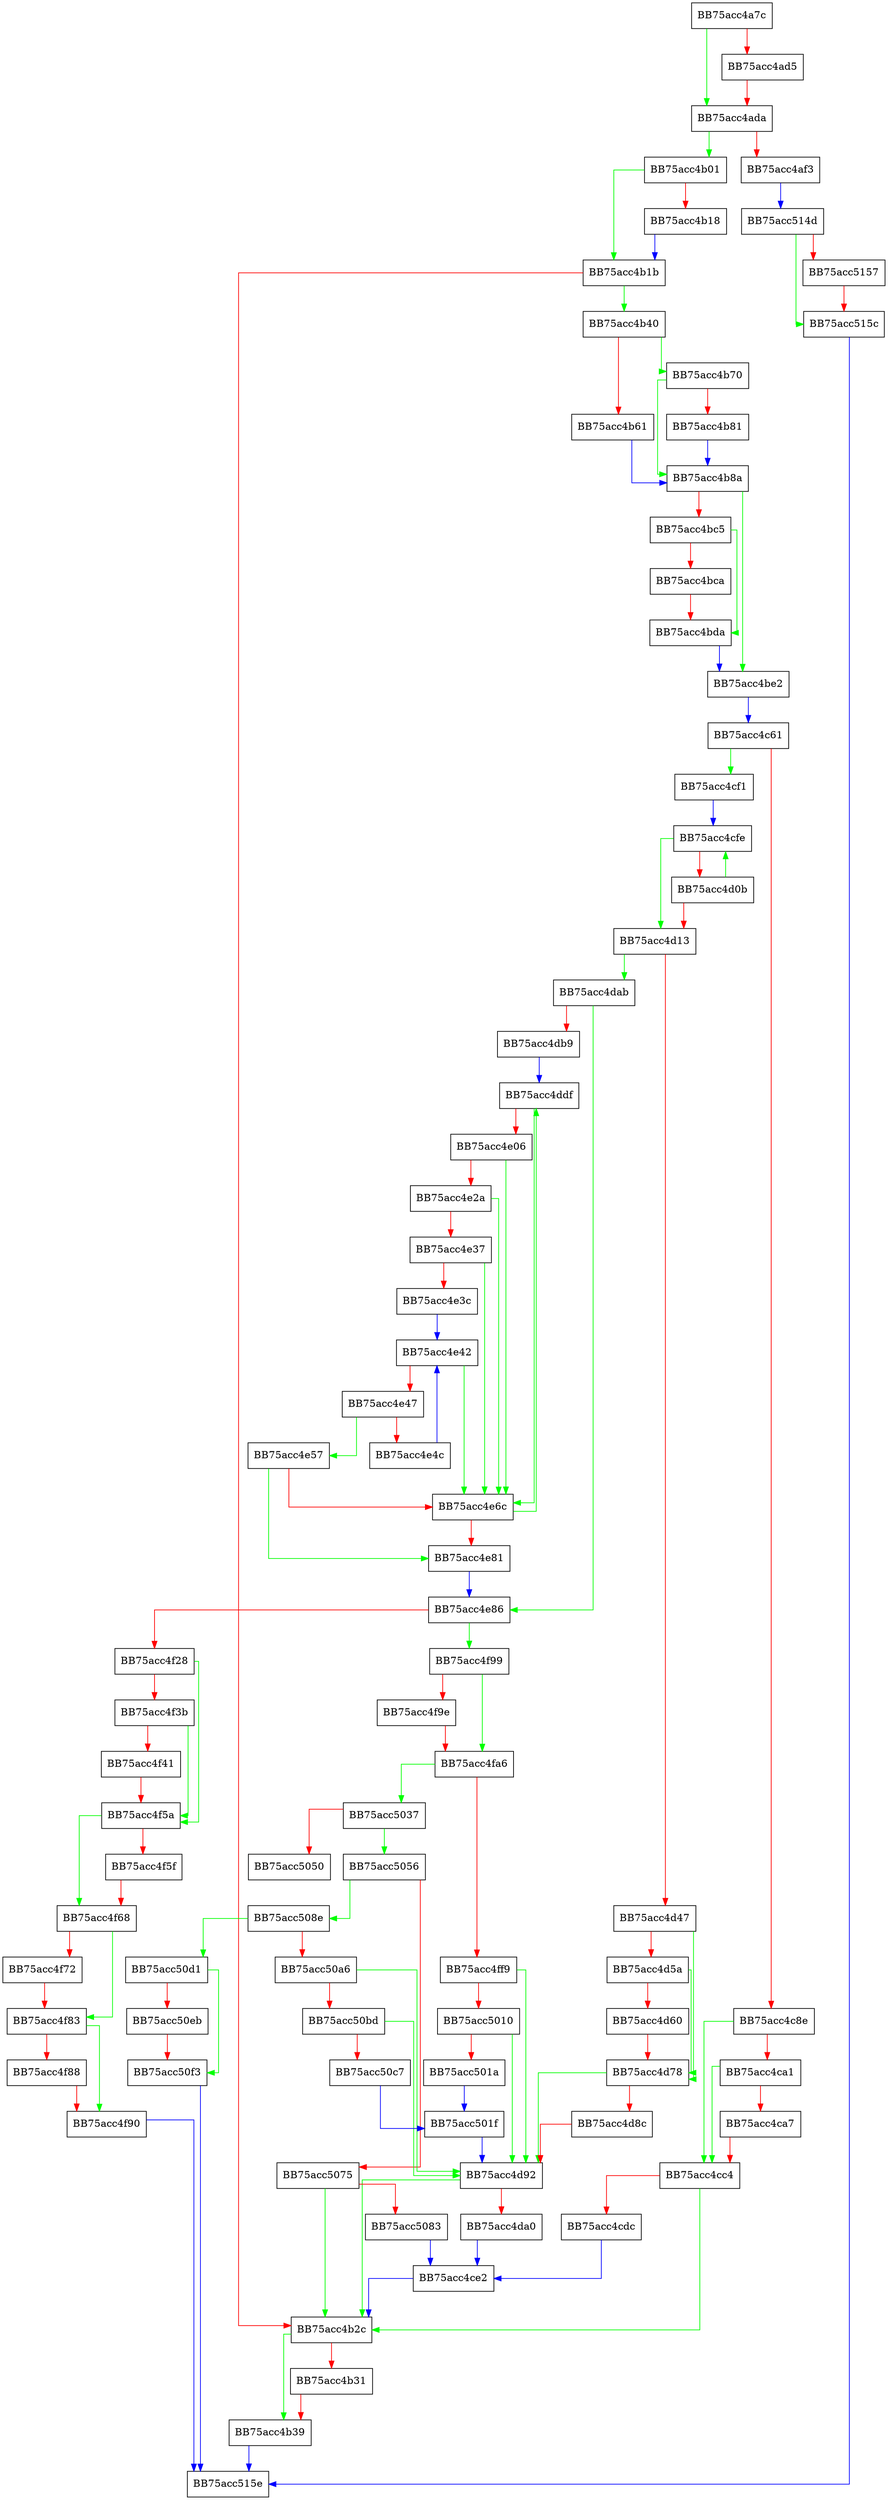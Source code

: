 digraph GenericStreamSpynet {
  node [shape="box"];
  graph [splines=ortho];
  BB75acc4a7c -> BB75acc4ada [color="green"];
  BB75acc4a7c -> BB75acc4ad5 [color="red"];
  BB75acc4ad5 -> BB75acc4ada [color="red"];
  BB75acc4ada -> BB75acc4b01 [color="green"];
  BB75acc4ada -> BB75acc4af3 [color="red"];
  BB75acc4af3 -> BB75acc514d [color="blue"];
  BB75acc4b01 -> BB75acc4b1b [color="green"];
  BB75acc4b01 -> BB75acc4b18 [color="red"];
  BB75acc4b18 -> BB75acc4b1b [color="blue"];
  BB75acc4b1b -> BB75acc4b40 [color="green"];
  BB75acc4b1b -> BB75acc4b2c [color="red"];
  BB75acc4b2c -> BB75acc4b39 [color="green"];
  BB75acc4b2c -> BB75acc4b31 [color="red"];
  BB75acc4b31 -> BB75acc4b39 [color="red"];
  BB75acc4b39 -> BB75acc515e [color="blue"];
  BB75acc4b40 -> BB75acc4b70 [color="green"];
  BB75acc4b40 -> BB75acc4b61 [color="red"];
  BB75acc4b61 -> BB75acc4b8a [color="blue"];
  BB75acc4b70 -> BB75acc4b8a [color="green"];
  BB75acc4b70 -> BB75acc4b81 [color="red"];
  BB75acc4b81 -> BB75acc4b8a [color="blue"];
  BB75acc4b8a -> BB75acc4be2 [color="green"];
  BB75acc4b8a -> BB75acc4bc5 [color="red"];
  BB75acc4bc5 -> BB75acc4bda [color="green"];
  BB75acc4bc5 -> BB75acc4bca [color="red"];
  BB75acc4bca -> BB75acc4bda [color="red"];
  BB75acc4bda -> BB75acc4be2 [color="blue"];
  BB75acc4be2 -> BB75acc4c61 [color="blue"];
  BB75acc4c61 -> BB75acc4cf1 [color="green"];
  BB75acc4c61 -> BB75acc4c8e [color="red"];
  BB75acc4c8e -> BB75acc4cc4 [color="green"];
  BB75acc4c8e -> BB75acc4ca1 [color="red"];
  BB75acc4ca1 -> BB75acc4cc4 [color="green"];
  BB75acc4ca1 -> BB75acc4ca7 [color="red"];
  BB75acc4ca7 -> BB75acc4cc4 [color="red"];
  BB75acc4cc4 -> BB75acc4b2c [color="green"];
  BB75acc4cc4 -> BB75acc4cdc [color="red"];
  BB75acc4cdc -> BB75acc4ce2 [color="blue"];
  BB75acc4ce2 -> BB75acc4b2c [color="blue"];
  BB75acc4cf1 -> BB75acc4cfe [color="blue"];
  BB75acc4cfe -> BB75acc4d13 [color="green"];
  BB75acc4cfe -> BB75acc4d0b [color="red"];
  BB75acc4d0b -> BB75acc4cfe [color="green"];
  BB75acc4d0b -> BB75acc4d13 [color="red"];
  BB75acc4d13 -> BB75acc4dab [color="green"];
  BB75acc4d13 -> BB75acc4d47 [color="red"];
  BB75acc4d47 -> BB75acc4d78 [color="green"];
  BB75acc4d47 -> BB75acc4d5a [color="red"];
  BB75acc4d5a -> BB75acc4d78 [color="green"];
  BB75acc4d5a -> BB75acc4d60 [color="red"];
  BB75acc4d60 -> BB75acc4d78 [color="red"];
  BB75acc4d78 -> BB75acc4d92 [color="green"];
  BB75acc4d78 -> BB75acc4d8c [color="red"];
  BB75acc4d8c -> BB75acc4d92 [color="red"];
  BB75acc4d92 -> BB75acc4b2c [color="green"];
  BB75acc4d92 -> BB75acc4da0 [color="red"];
  BB75acc4da0 -> BB75acc4ce2 [color="blue"];
  BB75acc4dab -> BB75acc4e86 [color="green"];
  BB75acc4dab -> BB75acc4db9 [color="red"];
  BB75acc4db9 -> BB75acc4ddf [color="blue"];
  BB75acc4ddf -> BB75acc4e6c [color="green"];
  BB75acc4ddf -> BB75acc4e06 [color="red"];
  BB75acc4e06 -> BB75acc4e6c [color="green"];
  BB75acc4e06 -> BB75acc4e2a [color="red"];
  BB75acc4e2a -> BB75acc4e6c [color="green"];
  BB75acc4e2a -> BB75acc4e37 [color="red"];
  BB75acc4e37 -> BB75acc4e6c [color="green"];
  BB75acc4e37 -> BB75acc4e3c [color="red"];
  BB75acc4e3c -> BB75acc4e42 [color="blue"];
  BB75acc4e42 -> BB75acc4e6c [color="green"];
  BB75acc4e42 -> BB75acc4e47 [color="red"];
  BB75acc4e47 -> BB75acc4e57 [color="green"];
  BB75acc4e47 -> BB75acc4e4c [color="red"];
  BB75acc4e4c -> BB75acc4e42 [color="blue"];
  BB75acc4e57 -> BB75acc4e81 [color="green"];
  BB75acc4e57 -> BB75acc4e6c [color="red"];
  BB75acc4e6c -> BB75acc4ddf [color="green"];
  BB75acc4e6c -> BB75acc4e81 [color="red"];
  BB75acc4e81 -> BB75acc4e86 [color="blue"];
  BB75acc4e86 -> BB75acc4f99 [color="green"];
  BB75acc4e86 -> BB75acc4f28 [color="red"];
  BB75acc4f28 -> BB75acc4f5a [color="green"];
  BB75acc4f28 -> BB75acc4f3b [color="red"];
  BB75acc4f3b -> BB75acc4f5a [color="green"];
  BB75acc4f3b -> BB75acc4f41 [color="red"];
  BB75acc4f41 -> BB75acc4f5a [color="red"];
  BB75acc4f5a -> BB75acc4f68 [color="green"];
  BB75acc4f5a -> BB75acc4f5f [color="red"];
  BB75acc4f5f -> BB75acc4f68 [color="red"];
  BB75acc4f68 -> BB75acc4f83 [color="green"];
  BB75acc4f68 -> BB75acc4f72 [color="red"];
  BB75acc4f72 -> BB75acc4f83 [color="red"];
  BB75acc4f83 -> BB75acc4f90 [color="green"];
  BB75acc4f83 -> BB75acc4f88 [color="red"];
  BB75acc4f88 -> BB75acc4f90 [color="red"];
  BB75acc4f90 -> BB75acc515e [color="blue"];
  BB75acc4f99 -> BB75acc4fa6 [color="green"];
  BB75acc4f99 -> BB75acc4f9e [color="red"];
  BB75acc4f9e -> BB75acc4fa6 [color="red"];
  BB75acc4fa6 -> BB75acc5037 [color="green"];
  BB75acc4fa6 -> BB75acc4ff9 [color="red"];
  BB75acc4ff9 -> BB75acc4d92 [color="green"];
  BB75acc4ff9 -> BB75acc5010 [color="red"];
  BB75acc5010 -> BB75acc4d92 [color="green"];
  BB75acc5010 -> BB75acc501a [color="red"];
  BB75acc501a -> BB75acc501f [color="blue"];
  BB75acc501f -> BB75acc4d92 [color="blue"];
  BB75acc5037 -> BB75acc5056 [color="green"];
  BB75acc5037 -> BB75acc5050 [color="red"];
  BB75acc5056 -> BB75acc508e [color="green"];
  BB75acc5056 -> BB75acc5075 [color="red"];
  BB75acc5075 -> BB75acc4b2c [color="green"];
  BB75acc5075 -> BB75acc5083 [color="red"];
  BB75acc5083 -> BB75acc4ce2 [color="blue"];
  BB75acc508e -> BB75acc50d1 [color="green"];
  BB75acc508e -> BB75acc50a6 [color="red"];
  BB75acc50a6 -> BB75acc4d92 [color="green"];
  BB75acc50a6 -> BB75acc50bd [color="red"];
  BB75acc50bd -> BB75acc4d92 [color="green"];
  BB75acc50bd -> BB75acc50c7 [color="red"];
  BB75acc50c7 -> BB75acc501f [color="blue"];
  BB75acc50d1 -> BB75acc50f3 [color="green"];
  BB75acc50d1 -> BB75acc50eb [color="red"];
  BB75acc50eb -> BB75acc50f3 [color="red"];
  BB75acc50f3 -> BB75acc515e [color="blue"];
  BB75acc514d -> BB75acc515c [color="green"];
  BB75acc514d -> BB75acc5157 [color="red"];
  BB75acc5157 -> BB75acc515c [color="red"];
  BB75acc515c -> BB75acc515e [color="blue"];
}